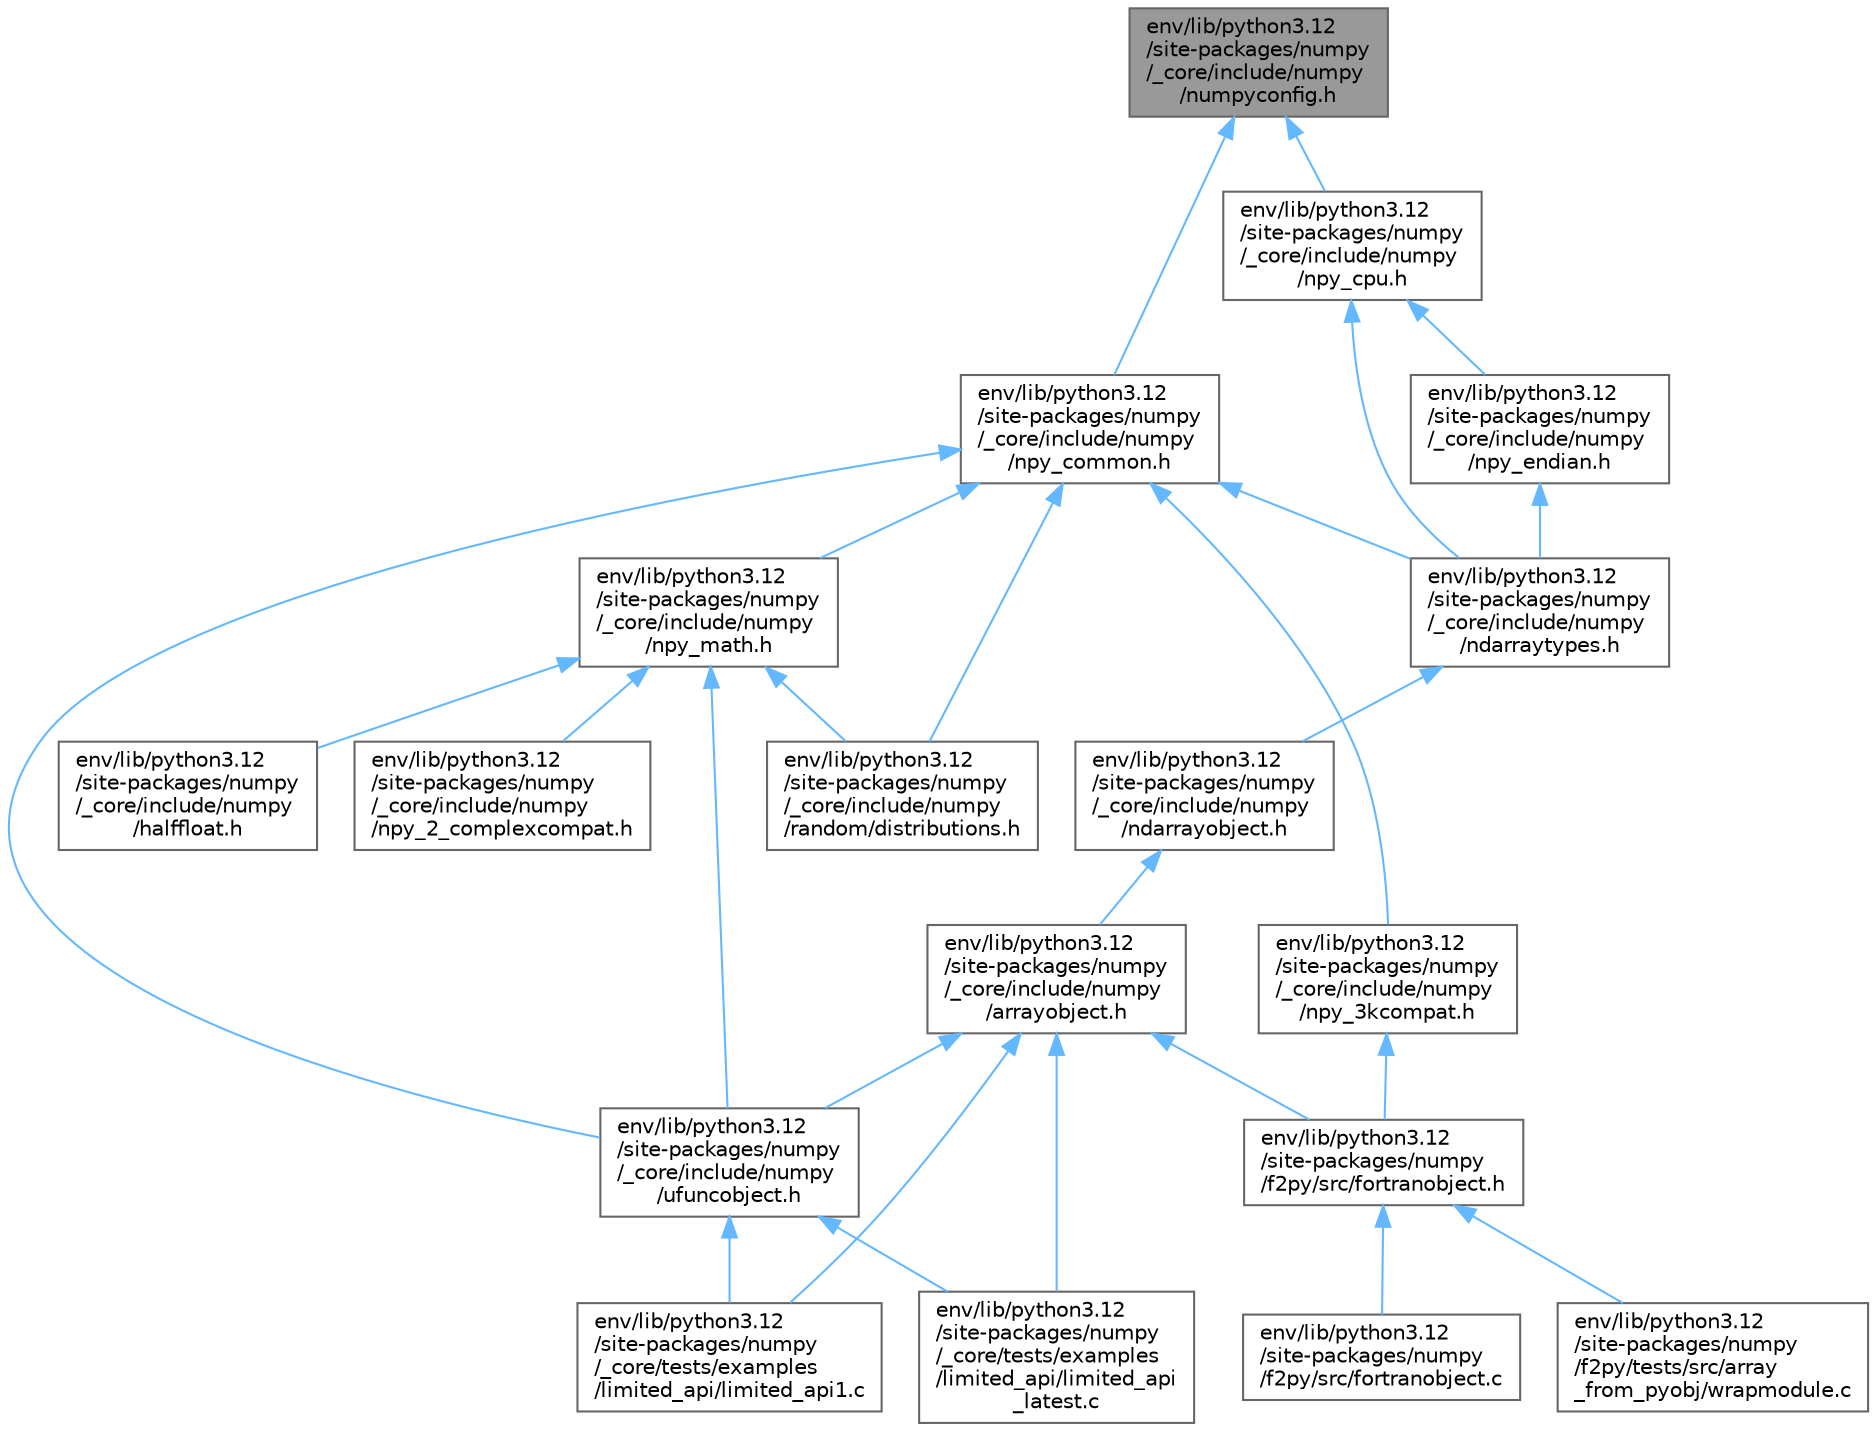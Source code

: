 digraph "env/lib/python3.12/site-packages/numpy/_core/include/numpy/numpyconfig.h"
{
 // LATEX_PDF_SIZE
  bgcolor="transparent";
  edge [fontname=Helvetica,fontsize=10,labelfontname=Helvetica,labelfontsize=10];
  node [fontname=Helvetica,fontsize=10,shape=box,height=0.2,width=0.4];
  Node1 [id="Node000001",label="env/lib/python3.12\l/site-packages/numpy\l/_core/include/numpy\l/numpyconfig.h",height=0.2,width=0.4,color="gray40", fillcolor="grey60", style="filled", fontcolor="black",tooltip=" "];
  Node1 -> Node2 [id="edge26_Node000001_Node000002",dir="back",color="steelblue1",style="solid",tooltip=" "];
  Node2 [id="Node000002",label="env/lib/python3.12\l/site-packages/numpy\l/_core/include/numpy\l/npy_common.h",height=0.2,width=0.4,color="grey40", fillcolor="white", style="filled",URL="$npy__common_8h.html",tooltip=" "];
  Node2 -> Node3 [id="edge27_Node000002_Node000003",dir="back",color="steelblue1",style="solid",tooltip=" "];
  Node3 [id="Node000003",label="env/lib/python3.12\l/site-packages/numpy\l/_core/include/numpy\l/ndarraytypes.h",height=0.2,width=0.4,color="grey40", fillcolor="white", style="filled",URL="$ndarraytypes_8h.html",tooltip=" "];
  Node3 -> Node4 [id="edge28_Node000003_Node000004",dir="back",color="steelblue1",style="solid",tooltip=" "];
  Node4 [id="Node000004",label="env/lib/python3.12\l/site-packages/numpy\l/_core/include/numpy\l/ndarrayobject.h",height=0.2,width=0.4,color="grey40", fillcolor="white", style="filled",URL="$ndarrayobject_8h.html",tooltip=" "];
  Node4 -> Node5 [id="edge29_Node000004_Node000005",dir="back",color="steelblue1",style="solid",tooltip=" "];
  Node5 [id="Node000005",label="env/lib/python3.12\l/site-packages/numpy\l/_core/include/numpy\l/arrayobject.h",height=0.2,width=0.4,color="grey40", fillcolor="white", style="filled",URL="$arrayobject_8h.html",tooltip=" "];
  Node5 -> Node6 [id="edge30_Node000005_Node000006",dir="back",color="steelblue1",style="solid",tooltip=" "];
  Node6 [id="Node000006",label="env/lib/python3.12\l/site-packages/numpy\l/_core/include/numpy\l/ufuncobject.h",height=0.2,width=0.4,color="grey40", fillcolor="white", style="filled",URL="$ufuncobject_8h.html",tooltip=" "];
  Node6 -> Node7 [id="edge31_Node000006_Node000007",dir="back",color="steelblue1",style="solid",tooltip=" "];
  Node7 [id="Node000007",label="env/lib/python3.12\l/site-packages/numpy\l/_core/tests/examples\l/limited_api/limited_api1.c",height=0.2,width=0.4,color="grey40", fillcolor="white", style="filled",URL="$limited__api1_8c.html",tooltip=" "];
  Node6 -> Node8 [id="edge32_Node000006_Node000008",dir="back",color="steelblue1",style="solid",tooltip=" "];
  Node8 [id="Node000008",label="env/lib/python3.12\l/site-packages/numpy\l/_core/tests/examples\l/limited_api/limited_api\l_latest.c",height=0.2,width=0.4,color="grey40", fillcolor="white", style="filled",URL="$limited__api__latest_8c.html",tooltip=" "];
  Node5 -> Node7 [id="edge33_Node000005_Node000007",dir="back",color="steelblue1",style="solid",tooltip=" "];
  Node5 -> Node8 [id="edge34_Node000005_Node000008",dir="back",color="steelblue1",style="solid",tooltip=" "];
  Node5 -> Node9 [id="edge35_Node000005_Node000009",dir="back",color="steelblue1",style="solid",tooltip=" "];
  Node9 [id="Node000009",label="env/lib/python3.12\l/site-packages/numpy\l/f2py/src/fortranobject.h",height=0.2,width=0.4,color="grey40", fillcolor="white", style="filled",URL="$fortranobject_8h.html",tooltip=" "];
  Node9 -> Node10 [id="edge36_Node000009_Node000010",dir="back",color="steelblue1",style="solid",tooltip=" "];
  Node10 [id="Node000010",label="env/lib/python3.12\l/site-packages/numpy\l/f2py/src/fortranobject.c",height=0.2,width=0.4,color="grey40", fillcolor="white", style="filled",URL="$fortranobject_8c.html",tooltip=" "];
  Node9 -> Node11 [id="edge37_Node000009_Node000011",dir="back",color="steelblue1",style="solid",tooltip=" "];
  Node11 [id="Node000011",label="env/lib/python3.12\l/site-packages/numpy\l/f2py/tests/src/array\l_from_pyobj/wrapmodule.c",height=0.2,width=0.4,color="grey40", fillcolor="white", style="filled",URL="$wrapmodule_8c.html",tooltip=" "];
  Node2 -> Node12 [id="edge38_Node000002_Node000012",dir="back",color="steelblue1",style="solid",tooltip=" "];
  Node12 [id="Node000012",label="env/lib/python3.12\l/site-packages/numpy\l/_core/include/numpy\l/npy_3kcompat.h",height=0.2,width=0.4,color="grey40", fillcolor="white", style="filled",URL="$npy__3kcompat_8h.html",tooltip=" "];
  Node12 -> Node9 [id="edge39_Node000012_Node000009",dir="back",color="steelblue1",style="solid",tooltip=" "];
  Node2 -> Node13 [id="edge40_Node000002_Node000013",dir="back",color="steelblue1",style="solid",tooltip=" "];
  Node13 [id="Node000013",label="env/lib/python3.12\l/site-packages/numpy\l/_core/include/numpy\l/npy_math.h",height=0.2,width=0.4,color="grey40", fillcolor="white", style="filled",URL="$npy__math_8h.html",tooltip=" "];
  Node13 -> Node14 [id="edge41_Node000013_Node000014",dir="back",color="steelblue1",style="solid",tooltip=" "];
  Node14 [id="Node000014",label="env/lib/python3.12\l/site-packages/numpy\l/_core/include/numpy\l/halffloat.h",height=0.2,width=0.4,color="grey40", fillcolor="white", style="filled",URL="$halffloat_8h.html",tooltip=" "];
  Node13 -> Node15 [id="edge42_Node000013_Node000015",dir="back",color="steelblue1",style="solid",tooltip=" "];
  Node15 [id="Node000015",label="env/lib/python3.12\l/site-packages/numpy\l/_core/include/numpy\l/npy_2_complexcompat.h",height=0.2,width=0.4,color="grey40", fillcolor="white", style="filled",URL="$npy__2__complexcompat_8h.html",tooltip=" "];
  Node13 -> Node16 [id="edge43_Node000013_Node000016",dir="back",color="steelblue1",style="solid",tooltip=" "];
  Node16 [id="Node000016",label="env/lib/python3.12\l/site-packages/numpy\l/_core/include/numpy\l/random/distributions.h",height=0.2,width=0.4,color="grey40", fillcolor="white", style="filled",URL="$distributions_8h.html",tooltip=" "];
  Node13 -> Node6 [id="edge44_Node000013_Node000006",dir="back",color="steelblue1",style="solid",tooltip=" "];
  Node2 -> Node16 [id="edge45_Node000002_Node000016",dir="back",color="steelblue1",style="solid",tooltip=" "];
  Node2 -> Node6 [id="edge46_Node000002_Node000006",dir="back",color="steelblue1",style="solid",tooltip=" "];
  Node1 -> Node17 [id="edge47_Node000001_Node000017",dir="back",color="steelblue1",style="solid",tooltip=" "];
  Node17 [id="Node000017",label="env/lib/python3.12\l/site-packages/numpy\l/_core/include/numpy\l/npy_cpu.h",height=0.2,width=0.4,color="grey40", fillcolor="white", style="filled",URL="$npy__cpu_8h.html",tooltip=" "];
  Node17 -> Node3 [id="edge48_Node000017_Node000003",dir="back",color="steelblue1",style="solid",tooltip=" "];
  Node17 -> Node18 [id="edge49_Node000017_Node000018",dir="back",color="steelblue1",style="solid",tooltip=" "];
  Node18 [id="Node000018",label="env/lib/python3.12\l/site-packages/numpy\l/_core/include/numpy\l/npy_endian.h",height=0.2,width=0.4,color="grey40", fillcolor="white", style="filled",URL="$npy__endian_8h.html",tooltip=" "];
  Node18 -> Node3 [id="edge50_Node000018_Node000003",dir="back",color="steelblue1",style="solid",tooltip=" "];
}
